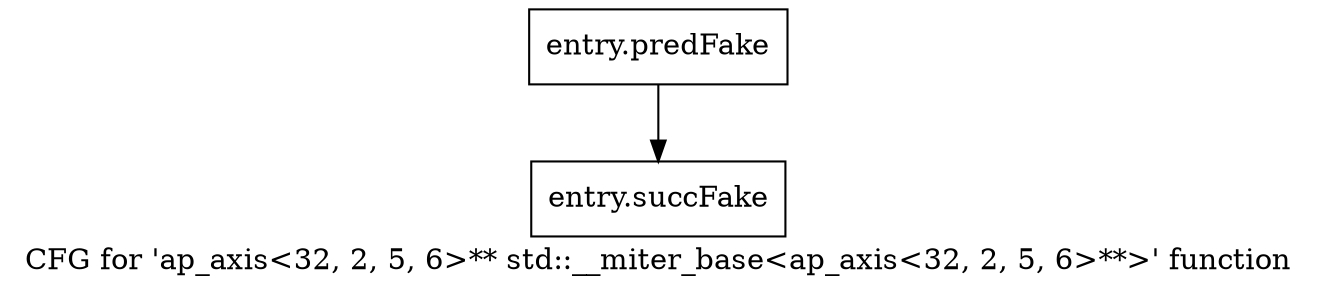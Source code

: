 digraph "CFG for 'ap_axis\<32, 2, 5, 6\>** std::__miter_base\<ap_axis\<32, 2, 5, 6\>**\>' function" {
	label="CFG for 'ap_axis\<32, 2, 5, 6\>** std::__miter_base\<ap_axis\<32, 2, 5, 6\>**\>' function";

	Node0x47bb7b0 [shape=record,filename="",linenumber="",label="{entry.predFake}"];
	Node0x47bb7b0 -> Node0x48a55e0[ callList="" memoryops="" filename="/proj/xbuilds/2019.2_0801_1/installs/lin64/Vivado/HEAD/tps/lnx64/gcc-6.2.0/lib/gcc/x86_64-pc-linux-gnu/6.2.0/../../../../include/c++/6.2.0/bits/cpp_type_traits.h"];
	Node0x48a55e0 [shape=record,filename="/proj/xbuilds/2019.2_0801_1/installs/lin64/Vivado/HEAD/tps/lnx64/gcc-6.2.0/lib/gcc/x86_64-pc-linux-gnu/6.2.0/../../../../include/c++/6.2.0/bits/cpp_type_traits.h",linenumber="409",label="{entry.succFake}"];
}
